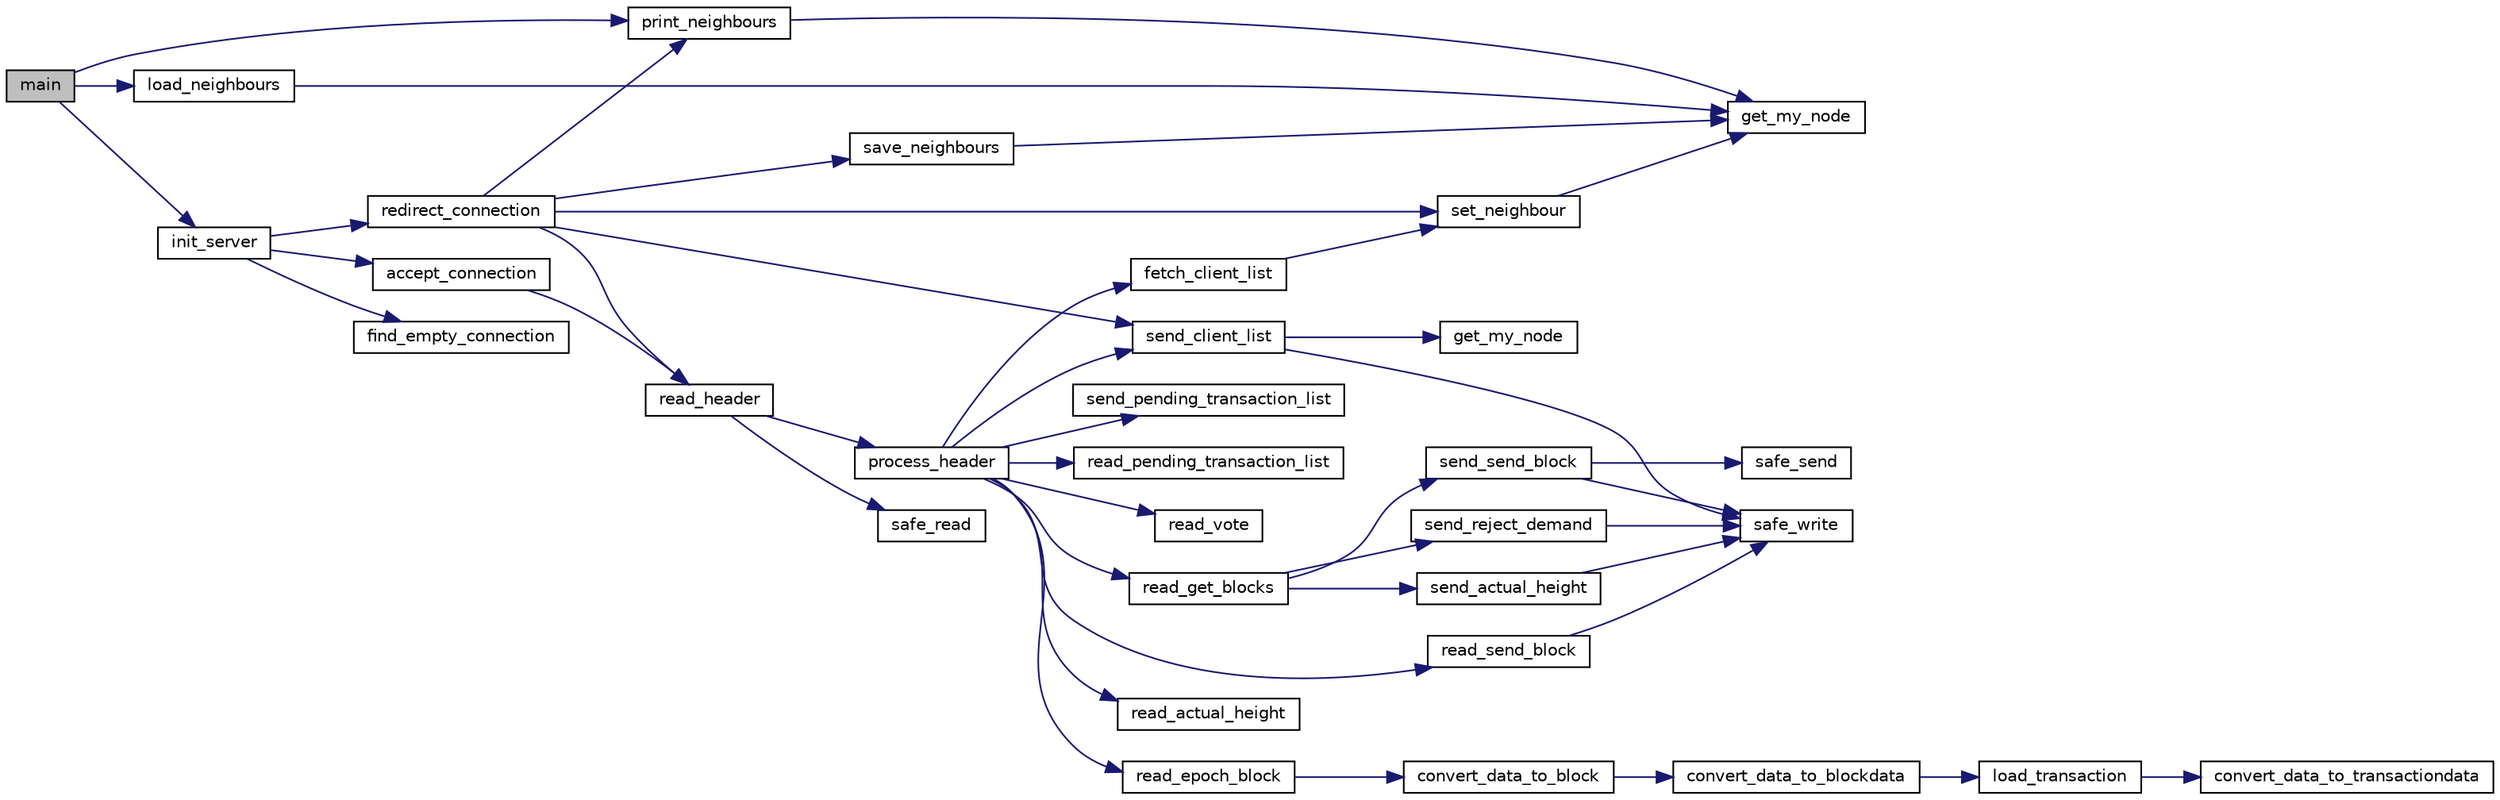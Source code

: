 digraph "main"
{
 // LATEX_PDF_SIZE
  edge [fontname="Helvetica",fontsize="10",labelfontname="Helvetica",labelfontsize="10"];
  node [fontname="Helvetica",fontsize="10",shape=record];
  rankdir="LR";
  Node1 [label="main",height=0.2,width=0.4,color="black", fillcolor="grey75", style="filled", fontcolor="black",tooltip=" "];
  Node1 -> Node2 [color="midnightblue",fontsize="10",style="solid",fontname="Helvetica"];
  Node2 [label="init_server",height=0.2,width=0.4,color="black", fillcolor="white", style="filled",URL="$server_8h.html#a10fb306879537348fffef6ae68f70640",tooltip="Launches a server instance, connected to the peer-to-peer network 'hostname'."];
  Node2 -> Node3 [color="midnightblue",fontsize="10",style="solid",fontname="Helvetica"];
  Node3 [label="accept_connection",height=0.2,width=0.4,color="black", fillcolor="white", style="filled",URL="$core_2network_2server_8c.html#a51b8c8c4c2582cc90f8155bd9eaab4c0",tooltip=" "];
  Node3 -> Node4 [color="midnightblue",fontsize="10",style="solid",fontname="Helvetica"];
  Node4 [label="read_header",height=0.2,width=0.4,color="black", fillcolor="white", style="filled",URL="$get__data_8h.html#a1f63104d8a019196f59d848bacafcaf0",tooltip="Waits a header in 'sockfd', reads it and processes it."];
  Node4 -> Node5 [color="midnightblue",fontsize="10",style="solid",fontname="Helvetica"];
  Node5 [label="process_header",height=0.2,width=0.4,color="black", fillcolor="white", style="filled",URL="$get__data_8c.html#acf73eaf498a41a592973793346c358d7",tooltip=" "];
  Node5 -> Node6 [color="midnightblue",fontsize="10",style="solid",fontname="Helvetica"];
  Node6 [label="fetch_client_list",height=0.2,width=0.4,color="black", fillcolor="white", style="filled",URL="$get__data_8c.html#af1d5dee6718cc61cfb57a036be81dc14",tooltip="Merges my neighbours list with the one sent by 'neighbour_id'."];
  Node6 -> Node7 [color="midnightblue",fontsize="10",style="solid",fontname="Helvetica"];
  Node7 [label="set_neighbour",height=0.2,width=0.4,color="black", fillcolor="white", style="filled",URL="$client_8h.html#a65f3df28a906d619b5f408a26aec7649",tooltip="Sets a neighbour in the client.neightbours section."];
  Node7 -> Node8 [color="midnightblue",fontsize="10",style="solid",fontname="Helvetica"];
  Node8 [label="get_my_node",height=0.2,width=0.4,color="black", fillcolor="white", style="filled",URL="$core_2network_2client_8c.html#a745cc052bf8990bd3189b857a1d29f40",tooltip="Get the my node object."];
  Node5 -> Node9 [color="midnightblue",fontsize="10",style="solid",fontname="Helvetica"];
  Node9 [label="read_actual_height",height=0.2,width=0.4,color="black", fillcolor="white", style="filled",URL="$get__data_8c.html#a3154f22c1670ffd8b602106da7292aa1",tooltip=" "];
  Node5 -> Node10 [color="midnightblue",fontsize="10",style="solid",fontname="Helvetica"];
  Node10 [label="read_epoch_block",height=0.2,width=0.4,color="black", fillcolor="white", style="filled",URL="$get__data_8c.html#a8989114706afc158ef465a1cba2de0dc",tooltip=" "];
  Node10 -> Node11 [color="midnightblue",fontsize="10",style="solid",fontname="Helvetica"];
  Node11 [label="convert_data_to_block",height=0.2,width=0.4,color="black", fillcolor="white", style="filled",URL="$block_8h.html#ada1355f8610cc450d7c8f662dc6a7aef",tooltip=" "];
  Node11 -> Node12 [color="midnightblue",fontsize="10",style="solid",fontname="Helvetica"];
  Node12 [label="convert_data_to_blockdata",height=0.2,width=0.4,color="black", fillcolor="white", style="filled",URL="$block_8c.html#afcda50ce8deb3b381aeb5b88689f919f",tooltip=" "];
  Node12 -> Node13 [color="midnightblue",fontsize="10",style="solid",fontname="Helvetica"];
  Node13 [label="load_transaction",height=0.2,width=0.4,color="black", fillcolor="white", style="filled",URL="$transaction_8h.html#a4f4e33641ff7466e848182ce420827b6",tooltip=" "];
  Node13 -> Node14 [color="midnightblue",fontsize="10",style="solid",fontname="Helvetica"];
  Node14 [label="convert_data_to_transactiondata",height=0.2,width=0.4,color="black", fillcolor="white", style="filled",URL="$transaction_8c.html#a8649ee7d98b5b34c64efa31e274f2534",tooltip=" "];
  Node5 -> Node15 [color="midnightblue",fontsize="10",style="solid",fontname="Helvetica"];
  Node15 [label="read_get_blocks",height=0.2,width=0.4,color="black", fillcolor="white", style="filled",URL="$get__data_8c.html#a631322afdbd098ac36cc0606bb6d0859",tooltip=" "];
  Node15 -> Node16 [color="midnightblue",fontsize="10",style="solid",fontname="Helvetica"];
  Node16 [label="send_actual_height",height=0.2,width=0.4,color="black", fillcolor="white", style="filled",URL="$send__data_8h.html#adb40f883657d52ed3ba313b116cab145",tooltip=" "];
  Node16 -> Node17 [color="midnightblue",fontsize="10",style="solid",fontname="Helvetica"];
  Node17 [label="safe_write",height=0.2,width=0.4,color="black", fillcolor="white", style="filled",URL="$safe_8h.html#a405edff38f586c79822927a3b981e504",tooltip="Writes safely to a file descriptor."];
  Node15 -> Node18 [color="midnightblue",fontsize="10",style="solid",fontname="Helvetica"];
  Node18 [label="send_reject_demand",height=0.2,width=0.4,color="black", fillcolor="white", style="filled",URL="$send__data_8h.html#aa8859ad379bea05c4aa49401434f643b",tooltip=" "];
  Node18 -> Node17 [color="midnightblue",fontsize="10",style="solid",fontname="Helvetica"];
  Node15 -> Node19 [color="midnightblue",fontsize="10",style="solid",fontname="Helvetica"];
  Node19 [label="send_send_block",height=0.2,width=0.4,color="black", fillcolor="white", style="filled",URL="$send__data_8h.html#a531773aa2b9ab63b3bec76fd51600ae8",tooltip=" "];
  Node19 -> Node20 [color="midnightblue",fontsize="10",style="solid",fontname="Helvetica"];
  Node20 [label="safe_send",height=0.2,width=0.4,color="black", fillcolor="white", style="filled",URL="$safe_8h.html#aeb28bdb1609a5e208b7840b471413e81",tooltip="Send safely to a file descriptor."];
  Node19 -> Node17 [color="midnightblue",fontsize="10",style="solid",fontname="Helvetica"];
  Node5 -> Node21 [color="midnightblue",fontsize="10",style="solid",fontname="Helvetica"];
  Node21 [label="read_pending_transaction_list",height=0.2,width=0.4,color="black", fillcolor="white", style="filled",URL="$get__data_8c.html#aae75dee9f4246be80ac9237da1def250",tooltip=" "];
  Node5 -> Node22 [color="midnightblue",fontsize="10",style="solid",fontname="Helvetica"];
  Node22 [label="read_send_block",height=0.2,width=0.4,color="black", fillcolor="white", style="filled",URL="$get__data_8c.html#a303e1f807716bb24a8ea182c2ef15bdf",tooltip=" "];
  Node22 -> Node17 [color="midnightblue",fontsize="10",style="solid",fontname="Helvetica"];
  Node5 -> Node23 [color="midnightblue",fontsize="10",style="solid",fontname="Helvetica"];
  Node23 [label="read_vote",height=0.2,width=0.4,color="black", fillcolor="white", style="filled",URL="$get__data_8c.html#ab2d31b2c412ea95328117b02622dcbf2",tooltip=" "];
  Node5 -> Node24 [color="midnightblue",fontsize="10",style="solid",fontname="Helvetica"];
  Node24 [label="send_client_list",height=0.2,width=0.4,color="black", fillcolor="white", style="filled",URL="$send__data_8h.html#ad9194d475483d8bcc59cc5e1de6fbc0a",tooltip="Sends my client list to a node via 'sockfd'."];
  Node24 -> Node25 [color="midnightblue",fontsize="10",style="solid",fontname="Helvetica"];
  Node25 [label="get_my_node",height=0.2,width=0.4,color="black", fillcolor="white", style="filled",URL="$client_8h.html#a745cc052bf8990bd3189b857a1d29f40",tooltip="Get the my node object."];
  Node24 -> Node17 [color="midnightblue",fontsize="10",style="solid",fontname="Helvetica"];
  Node5 -> Node26 [color="midnightblue",fontsize="10",style="solid",fontname="Helvetica"];
  Node26 [label="send_pending_transaction_list",height=0.2,width=0.4,color="black", fillcolor="white", style="filled",URL="$send__data_8h.html#ada5b316b8b95c3f71e1d3bfcb3ec7d01",tooltip=" "];
  Node4 -> Node27 [color="midnightblue",fontsize="10",style="solid",fontname="Helvetica"];
  Node27 [label="safe_read",height=0.2,width=0.4,color="black", fillcolor="white", style="filled",URL="$safe_8h.html#a5cdb8f1fd0a2b177164e88074639a648",tooltip="Reads safely in a file descriptor until '\\r\\n\\r\\n'."];
  Node2 -> Node28 [color="midnightblue",fontsize="10",style="solid",fontname="Helvetica"];
  Node28 [label="find_empty_connection",height=0.2,width=0.4,color="black", fillcolor="white", style="filled",URL="$client_8h.html#a7c18dc2a701e4f81d1c1f074bca42e6e",tooltip=" "];
  Node2 -> Node29 [color="midnightblue",fontsize="10",style="solid",fontname="Helvetica"];
  Node29 [label="redirect_connection",height=0.2,width=0.4,color="black", fillcolor="white", style="filled",URL="$core_2network_2server_8c.html#a84cf9ceb7f864ec15c6a0a51fec348ed",tooltip=" "];
  Node29 -> Node30 [color="midnightblue",fontsize="10",style="solid",fontname="Helvetica"];
  Node30 [label="print_neighbours",height=0.2,width=0.4,color="black", fillcolor="white", style="filled",URL="$client_8h.html#ae814feddaa9902371625b42131b1a7f4",tooltip="Print neighbours list."];
  Node30 -> Node8 [color="midnightblue",fontsize="10",style="solid",fontname="Helvetica"];
  Node29 -> Node4 [color="midnightblue",fontsize="10",style="solid",fontname="Helvetica"];
  Node29 -> Node31 [color="midnightblue",fontsize="10",style="solid",fontname="Helvetica"];
  Node31 [label="save_neighbours",height=0.2,width=0.4,color="black", fillcolor="white", style="filled",URL="$client_8h.html#aab146f25715d4241dd2cfc64750cdd0d",tooltip="Save neighbours list in .neighbours/neighbours."];
  Node31 -> Node8 [color="midnightblue",fontsize="10",style="solid",fontname="Helvetica"];
  Node29 -> Node24 [color="midnightblue",fontsize="10",style="solid",fontname="Helvetica"];
  Node29 -> Node7 [color="midnightblue",fontsize="10",style="solid",fontname="Helvetica"];
  Node1 -> Node32 [color="midnightblue",fontsize="10",style="solid",fontname="Helvetica"];
  Node32 [label="load_neighbours",height=0.2,width=0.4,color="black", fillcolor="white", style="filled",URL="$client_8h.html#a641a9d3cb0669b127493779eefc8b56c",tooltip="Load neighbours list from .neighbours/neighbours."];
  Node32 -> Node8 [color="midnightblue",fontsize="10",style="solid",fontname="Helvetica"];
  Node1 -> Node30 [color="midnightblue",fontsize="10",style="solid",fontname="Helvetica"];
}
